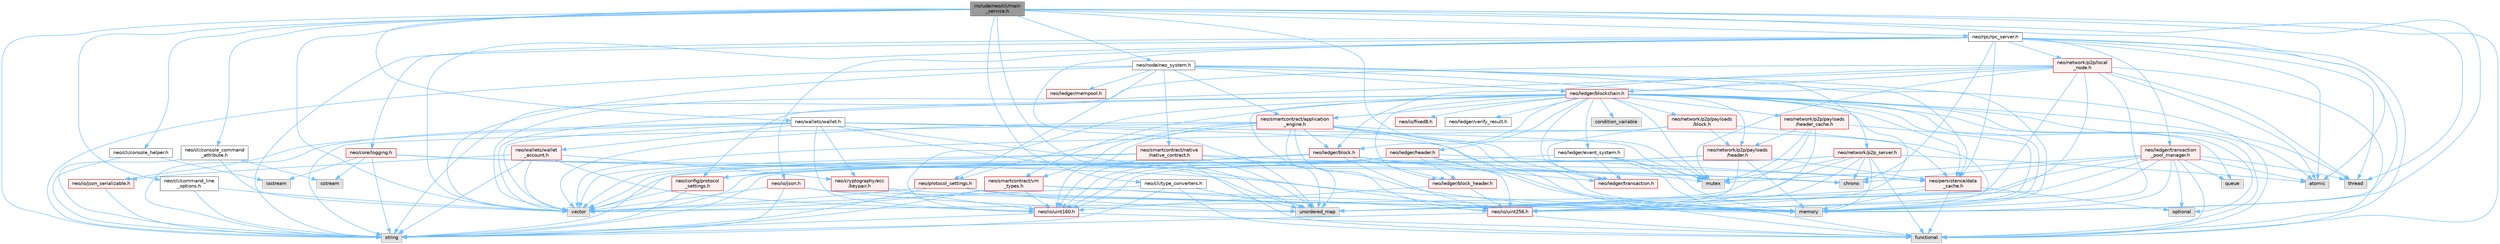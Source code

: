 digraph "include/neo/cli/main_service.h"
{
 // LATEX_PDF_SIZE
  bgcolor="transparent";
  edge [fontname=Helvetica,fontsize=10,labelfontname=Helvetica,labelfontsize=10];
  node [fontname=Helvetica,fontsize=10,shape=box,height=0.2,width=0.4];
  Node1 [id="Node000001",label="include/neo/cli/main\l_service.h",height=0.2,width=0.4,color="gray40", fillcolor="grey60", style="filled", fontcolor="black",tooltip=" "];
  Node1 -> Node2 [id="edge1_Node000001_Node000002",color="steelblue1",style="solid",tooltip=" "];
  Node2 [id="Node000002",label="neo/cli/command_line\l_options.h",height=0.2,width=0.4,color="grey40", fillcolor="white", style="filled",URL="$command__line__options_8h.html",tooltip=" "];
  Node2 -> Node3 [id="edge2_Node000002_Node000003",color="steelblue1",style="solid",tooltip=" "];
  Node3 [id="Node000003",label="string",height=0.2,width=0.4,color="grey60", fillcolor="#E0E0E0", style="filled",tooltip=" "];
  Node2 -> Node4 [id="edge3_Node000002_Node000004",color="steelblue1",style="solid",tooltip=" "];
  Node4 [id="Node000004",label="vector",height=0.2,width=0.4,color="grey60", fillcolor="#E0E0E0", style="filled",tooltip=" "];
  Node1 -> Node5 [id="edge4_Node000001_Node000005",color="steelblue1",style="solid",tooltip=" "];
  Node5 [id="Node000005",label="neo/cli/console_command\l_attribute.h",height=0.2,width=0.4,color="grey40", fillcolor="white", style="filled",URL="$cli_2console__command__attribute_8h.html",tooltip=" "];
  Node5 -> Node6 [id="edge5_Node000005_Node000006",color="steelblue1",style="solid",tooltip=" "];
  Node6 [id="Node000006",label="sstream",height=0.2,width=0.4,color="grey60", fillcolor="#E0E0E0", style="filled",tooltip=" "];
  Node5 -> Node3 [id="edge6_Node000005_Node000003",color="steelblue1",style="solid",tooltip=" "];
  Node5 -> Node4 [id="edge7_Node000005_Node000004",color="steelblue1",style="solid",tooltip=" "];
  Node1 -> Node7 [id="edge8_Node000001_Node000007",color="steelblue1",style="solid",tooltip=" "];
  Node7 [id="Node000007",label="neo/cli/console_helper.h",height=0.2,width=0.4,color="grey40", fillcolor="white", style="filled",URL="$cli_2console__helper_8h.html",tooltip=" "];
  Node7 -> Node8 [id="edge9_Node000007_Node000008",color="steelblue1",style="solid",tooltip=" "];
  Node8 [id="Node000008",label="iostream",height=0.2,width=0.4,color="grey60", fillcolor="#E0E0E0", style="filled",tooltip=" "];
  Node7 -> Node3 [id="edge10_Node000007_Node000003",color="steelblue1",style="solid",tooltip=" "];
  Node1 -> Node9 [id="edge11_Node000001_Node000009",color="steelblue1",style="solid",tooltip=" "];
  Node9 [id="Node000009",label="neo/cli/type_converters.h",height=0.2,width=0.4,color="grey40", fillcolor="white", style="filled",URL="$type__converters_8h.html",tooltip=" "];
  Node9 -> Node10 [id="edge12_Node000009_Node000010",color="steelblue1",style="solid",tooltip=" "];
  Node10 [id="Node000010",label="functional",height=0.2,width=0.4,color="grey60", fillcolor="#E0E0E0", style="filled",tooltip=" "];
  Node9 -> Node3 [id="edge13_Node000009_Node000003",color="steelblue1",style="solid",tooltip=" "];
  Node9 -> Node11 [id="edge14_Node000009_Node000011",color="steelblue1",style="solid",tooltip=" "];
  Node11 [id="Node000011",label="unordered_map",height=0.2,width=0.4,color="grey60", fillcolor="#E0E0E0", style="filled",tooltip=" "];
  Node9 -> Node4 [id="edge15_Node000009_Node000004",color="steelblue1",style="solid",tooltip=" "];
  Node1 -> Node12 [id="edge16_Node000001_Node000012",color="steelblue1",style="solid",tooltip=" "];
  Node12 [id="Node000012",label="neo/node/neo_system.h",height=0.2,width=0.4,color="grey40", fillcolor="white", style="filled",URL="$node_2neo__system_8h.html",tooltip=" "];
  Node12 -> Node13 [id="edge17_Node000012_Node000013",color="steelblue1",style="solid",tooltip=" "];
  Node13 [id="Node000013",label="neo/ledger/blockchain.h",height=0.2,width=0.4,color="red", fillcolor="#FFF0F0", style="filled",URL="$blockchain_8h.html",tooltip=" "];
  Node13 -> Node14 [id="edge18_Node000013_Node000014",color="steelblue1",style="solid",tooltip=" "];
  Node14 [id="Node000014",label="neo/ledger/block.h",height=0.2,width=0.4,color="red", fillcolor="#FFF0F0", style="filled",URL="$ledger_2block_8h.html",tooltip=" "];
  Node14 -> Node22 [id="edge19_Node000014_Node000022",color="steelblue1",style="solid",tooltip=" "];
  Node22 [id="Node000022",label="neo/io/uint160.h",height=0.2,width=0.4,color="red", fillcolor="#FFF0F0", style="filled",URL="$uint160_8h.html",tooltip=" "];
  Node22 -> Node10 [id="edge20_Node000022_Node000010",color="steelblue1",style="solid",tooltip=" "];
  Node22 -> Node3 [id="edge21_Node000022_Node000003",color="steelblue1",style="solid",tooltip=" "];
  Node14 -> Node24 [id="edge22_Node000014_Node000024",color="steelblue1",style="solid",tooltip=" "];
  Node24 [id="Node000024",label="neo/io/uint256.h",height=0.2,width=0.4,color="red", fillcolor="#FFF0F0", style="filled",URL="$uint256_8h.html",tooltip=" "];
  Node24 -> Node10 [id="edge23_Node000024_Node000010",color="steelblue1",style="solid",tooltip=" "];
  Node24 -> Node3 [id="edge24_Node000024_Node000003",color="steelblue1",style="solid",tooltip=" "];
  Node14 -> Node26 [id="edge25_Node000014_Node000026",color="steelblue1",style="solid",tooltip=" "];
  Node26 [id="Node000026",label="neo/ledger/block_header.h",height=0.2,width=0.4,color="red", fillcolor="#FFF0F0", style="filled",URL="$block__header_8h.html",tooltip=" "];
  Node26 -> Node22 [id="edge26_Node000026_Node000022",color="steelblue1",style="solid",tooltip=" "];
  Node26 -> Node24 [id="edge27_Node000026_Node000024",color="steelblue1",style="solid",tooltip=" "];
  Node14 -> Node58 [id="edge28_Node000014_Node000058",color="steelblue1",style="solid",tooltip=" "];
  Node58 [id="Node000058",label="neo/ledger/transaction.h",height=0.2,width=0.4,color="red", fillcolor="#FFF0F0", style="filled",URL="$ledger_2transaction_8h.html",tooltip=" "];
  Node14 -> Node73 [id="edge29_Node000014_Node000073",color="steelblue1",style="solid",tooltip=" "];
  Node73 [id="Node000073",label="chrono",height=0.2,width=0.4,color="grey60", fillcolor="#E0E0E0", style="filled",tooltip=" "];
  Node14 -> Node4 [id="edge30_Node000014_Node000004",color="steelblue1",style="solid",tooltip=" "];
  Node13 -> Node26 [id="edge31_Node000013_Node000026",color="steelblue1",style="solid",tooltip=" "];
  Node13 -> Node74 [id="edge32_Node000013_Node000074",color="steelblue1",style="solid",tooltip=" "];
  Node74 [id="Node000074",label="neo/ledger/event_system.h",height=0.2,width=0.4,color="grey40", fillcolor="white", style="filled",URL="$event__system_8h.html",tooltip=" "];
  Node74 -> Node10 [id="edge33_Node000074_Node000010",color="steelblue1",style="solid",tooltip=" "];
  Node74 -> Node21 [id="edge34_Node000074_Node000021",color="steelblue1",style="solid",tooltip=" "];
  Node21 [id="Node000021",label="memory",height=0.2,width=0.4,color="grey60", fillcolor="#E0E0E0", style="filled",tooltip=" "];
  Node74 -> Node75 [id="edge35_Node000074_Node000075",color="steelblue1",style="solid",tooltip=" "];
  Node75 [id="Node000075",label="mutex",height=0.2,width=0.4,color="grey60", fillcolor="#E0E0E0", style="filled",tooltip=" "];
  Node74 -> Node4 [id="edge36_Node000074_Node000004",color="steelblue1",style="solid",tooltip=" "];
  Node74 -> Node58 [id="edge37_Node000074_Node000058",color="steelblue1",style="solid",tooltip=" "];
  Node13 -> Node76 [id="edge38_Node000013_Node000076",color="steelblue1",style="solid",tooltip=" "];
  Node76 [id="Node000076",label="neo/ledger/header.h",height=0.2,width=0.4,color="red", fillcolor="#FFF0F0", style="filled",URL="$ledger_2header_8h.html",tooltip=" "];
  Node76 -> Node77 [id="edge39_Node000076_Node000077",color="steelblue1",style="solid",tooltip=" "];
  Node77 [id="Node000077",label="neo/config/protocol\l_settings.h",height=0.2,width=0.4,color="red", fillcolor="#FFF0F0", style="filled",URL="$config_2protocol__settings_8h.html",tooltip=" "];
  Node77 -> Node3 [id="edge40_Node000077_Node000003",color="steelblue1",style="solid",tooltip=" "];
  Node77 -> Node4 [id="edge41_Node000077_Node000004",color="steelblue1",style="solid",tooltip=" "];
  Node76 -> Node22 [id="edge42_Node000076_Node000022",color="steelblue1",style="solid",tooltip=" "];
  Node76 -> Node24 [id="edge43_Node000076_Node000024",color="steelblue1",style="solid",tooltip=" "];
  Node76 -> Node26 [id="edge44_Node000076_Node000026",color="steelblue1",style="solid",tooltip=" "];
  Node76 -> Node78 [id="edge45_Node000076_Node000078",color="steelblue1",style="solid",tooltip=" "];
  Node78 [id="Node000078",label="neo/persistence/data\l_cache.h",height=0.2,width=0.4,color="red", fillcolor="#FFF0F0", style="filled",URL="$data__cache_8h.html",tooltip=" "];
  Node78 -> Node10 [id="edge46_Node000078_Node000010",color="steelblue1",style="solid",tooltip=" "];
  Node78 -> Node21 [id="edge47_Node000078_Node000021",color="steelblue1",style="solid",tooltip=" "];
  Node78 -> Node65 [id="edge48_Node000078_Node000065",color="steelblue1",style="solid",tooltip=" "];
  Node65 [id="Node000065",label="optional",height=0.2,width=0.4,color="grey60", fillcolor="#E0E0E0", style="filled",tooltip=" "];
  Node78 -> Node11 [id="edge49_Node000078_Node000011",color="steelblue1",style="solid",tooltip=" "];
  Node76 -> Node21 [id="edge50_Node000076_Node000021",color="steelblue1",style="solid",tooltip=" "];
  Node76 -> Node4 [id="edge51_Node000076_Node000004",color="steelblue1",style="solid",tooltip=" "];
  Node13 -> Node58 [id="edge52_Node000013_Node000058",color="steelblue1",style="solid",tooltip=" "];
  Node13 -> Node89 [id="edge53_Node000013_Node000089",color="steelblue1",style="solid",tooltip=" "];
  Node89 [id="Node000089",label="neo/network/p2p/payloads\l/block.h",height=0.2,width=0.4,color="red", fillcolor="#FFF0F0", style="filled",URL="$network_2p2p_2payloads_2block_8h.html",tooltip=" "];
  Node89 -> Node58 [id="edge54_Node000089_Node000058",color="steelblue1",style="solid",tooltip=" "];
  Node89 -> Node90 [id="edge55_Node000089_Node000090",color="steelblue1",style="solid",tooltip=" "];
  Node90 [id="Node000090",label="neo/network/p2p/payloads\l/header.h",height=0.2,width=0.4,color="red", fillcolor="#FFF0F0", style="filled",URL="$network_2p2p_2payloads_2header_8h.html",tooltip=" "];
  Node90 -> Node77 [id="edge56_Node000090_Node000077",color="steelblue1",style="solid",tooltip=" "];
  Node90 -> Node22 [id="edge57_Node000090_Node000022",color="steelblue1",style="solid",tooltip=" "];
  Node90 -> Node24 [id="edge58_Node000090_Node000024",color="steelblue1",style="solid",tooltip=" "];
  Node90 -> Node78 [id="edge59_Node000090_Node000078",color="steelblue1",style="solid",tooltip=" "];
  Node90 -> Node21 [id="edge60_Node000090_Node000021",color="steelblue1",style="solid",tooltip=" "];
  Node89 -> Node21 [id="edge61_Node000089_Node000021",color="steelblue1",style="solid",tooltip=" "];
  Node89 -> Node4 [id="edge62_Node000089_Node000004",color="steelblue1",style="solid",tooltip=" "];
  Node13 -> Node90 [id="edge63_Node000013_Node000090",color="steelblue1",style="solid",tooltip=" "];
  Node13 -> Node91 [id="edge64_Node000013_Node000091",color="steelblue1",style="solid",tooltip=" "];
  Node91 [id="Node000091",label="neo/network/p2p/payloads\l/header_cache.h",height=0.2,width=0.4,color="red", fillcolor="#FFF0F0", style="filled",URL="$network_2p2p_2payloads_2header__cache_8h.html",tooltip=" "];
  Node91 -> Node24 [id="edge65_Node000091_Node000024",color="steelblue1",style="solid",tooltip=" "];
  Node91 -> Node90 [id="edge66_Node000091_Node000090",color="steelblue1",style="solid",tooltip=" "];
  Node91 -> Node21 [id="edge67_Node000091_Node000021",color="steelblue1",style="solid",tooltip=" "];
  Node91 -> Node75 [id="edge68_Node000091_Node000075",color="steelblue1",style="solid",tooltip=" "];
  Node91 -> Node11 [id="edge69_Node000091_Node000011",color="steelblue1",style="solid",tooltip=" "];
  Node13 -> Node77 [id="edge70_Node000013_Node000077",color="steelblue1",style="solid",tooltip=" "];
  Node13 -> Node28 [id="edge71_Node000013_Node000028",color="steelblue1",style="solid",tooltip=" "];
  Node28 [id="Node000028",label="neo/io/fixed8.h",height=0.2,width=0.4,color="red", fillcolor="#FFF0F0", style="filled",URL="$io_2fixed8_8h.html",tooltip=" "];
  Node13 -> Node22 [id="edge72_Node000013_Node000022",color="steelblue1",style="solid",tooltip=" "];
  Node13 -> Node24 [id="edge73_Node000013_Node000024",color="steelblue1",style="solid",tooltip=" "];
  Node13 -> Node93 [id="edge74_Node000013_Node000093",color="steelblue1",style="solid",tooltip=" "];
  Node93 [id="Node000093",label="neo/ledger/verify_result.h",height=0.2,width=0.4,color="grey40", fillcolor="white", style="filled",URL="$verify__result_8h.html",tooltip=" "];
  Node13 -> Node78 [id="edge75_Node000013_Node000078",color="steelblue1",style="solid",tooltip=" "];
  Node13 -> Node94 [id="edge76_Node000013_Node000094",color="steelblue1",style="solid",tooltip=" "];
  Node94 [id="Node000094",label="neo/smartcontract/application\l_engine.h",height=0.2,width=0.4,color="red", fillcolor="#FFF0F0", style="filled",URL="$application__engine_8h.html",tooltip=" "];
  Node94 -> Node22 [id="edge77_Node000094_Node000022",color="steelblue1",style="solid",tooltip=" "];
  Node94 -> Node24 [id="edge78_Node000094_Node000024",color="steelblue1",style="solid",tooltip=" "];
  Node94 -> Node14 [id="edge79_Node000094_Node000014",color="steelblue1",style="solid",tooltip=" "];
  Node94 -> Node58 [id="edge80_Node000094_Node000058",color="steelblue1",style="solid",tooltip=" "];
  Node94 -> Node78 [id="edge81_Node000094_Node000078",color="steelblue1",style="solid",tooltip=" "];
  Node94 -> Node95 [id="edge82_Node000094_Node000095",color="steelblue1",style="solid",tooltip=" "];
  Node95 [id="Node000095",label="neo/protocol_settings.h",height=0.2,width=0.4,color="red", fillcolor="#FFF0F0", style="filled",URL="$protocol__settings_8h.html",tooltip=" "];
  Node95 -> Node21 [id="edge83_Node000095_Node000021",color="steelblue1",style="solid",tooltip=" "];
  Node95 -> Node3 [id="edge84_Node000095_Node000003",color="steelblue1",style="solid",tooltip=" "];
  Node95 -> Node11 [id="edge85_Node000095_Node000011",color="steelblue1",style="solid",tooltip=" "];
  Node95 -> Node4 [id="edge86_Node000095_Node000004",color="steelblue1",style="solid",tooltip=" "];
  Node94 -> Node115 [id="edge87_Node000094_Node000115",color="steelblue1",style="solid",tooltip=" "];
  Node115 [id="Node000115",label="neo/smartcontract/vm\l_types.h",height=0.2,width=0.4,color="red", fillcolor="#FFF0F0", style="filled",URL="$vm__types_8h.html",tooltip=" "];
  Node115 -> Node22 [id="edge88_Node000115_Node000022",color="steelblue1",style="solid",tooltip=" "];
  Node115 -> Node24 [id="edge89_Node000115_Node000024",color="steelblue1",style="solid",tooltip=" "];
  Node115 -> Node21 [id="edge90_Node000115_Node000021",color="steelblue1",style="solid",tooltip=" "];
  Node115 -> Node3 [id="edge91_Node000115_Node000003",color="steelblue1",style="solid",tooltip=" "];
  Node115 -> Node4 [id="edge92_Node000115_Node000004",color="steelblue1",style="solid",tooltip=" "];
  Node94 -> Node10 [id="edge93_Node000094_Node000010",color="steelblue1",style="solid",tooltip=" "];
  Node94 -> Node21 [id="edge94_Node000094_Node000021",color="steelblue1",style="solid",tooltip=" "];
  Node94 -> Node3 [id="edge95_Node000094_Node000003",color="steelblue1",style="solid",tooltip=" "];
  Node94 -> Node11 [id="edge96_Node000094_Node000011",color="steelblue1",style="solid",tooltip=" "];
  Node94 -> Node4 [id="edge97_Node000094_Node000004",color="steelblue1",style="solid",tooltip=" "];
  Node13 -> Node115 [id="edge98_Node000013_Node000115",color="steelblue1",style="solid",tooltip=" "];
  Node13 -> Node116 [id="edge99_Node000013_Node000116",color="steelblue1",style="solid",tooltip=" "];
  Node116 [id="Node000116",label="atomic",height=0.2,width=0.4,color="grey60", fillcolor="#E0E0E0", style="filled",tooltip=" "];
  Node13 -> Node117 [id="edge100_Node000013_Node000117",color="steelblue1",style="solid",tooltip=" "];
  Node117 [id="Node000117",label="condition_variable",height=0.2,width=0.4,color="grey60", fillcolor="#E0E0E0", style="filled",tooltip=" "];
  Node13 -> Node10 [id="edge101_Node000013_Node000010",color="steelblue1",style="solid",tooltip=" "];
  Node13 -> Node21 [id="edge102_Node000013_Node000021",color="steelblue1",style="solid",tooltip=" "];
  Node13 -> Node75 [id="edge103_Node000013_Node000075",color="steelblue1",style="solid",tooltip=" "];
  Node13 -> Node65 [id="edge104_Node000013_Node000065",color="steelblue1",style="solid",tooltip=" "];
  Node13 -> Node118 [id="edge105_Node000013_Node000118",color="steelblue1",style="solid",tooltip=" "];
  Node118 [id="Node000118",label="queue",height=0.2,width=0.4,color="grey60", fillcolor="#E0E0E0", style="filled",tooltip=" "];
  Node13 -> Node119 [id="edge106_Node000013_Node000119",color="steelblue1",style="solid",tooltip=" "];
  Node119 [id="Node000119",label="thread",height=0.2,width=0.4,color="grey60", fillcolor="#E0E0E0", style="filled",tooltip=" "];
  Node13 -> Node11 [id="edge107_Node000013_Node000011",color="steelblue1",style="solid",tooltip=" "];
  Node13 -> Node4 [id="edge108_Node000013_Node000004",color="steelblue1",style="solid",tooltip=" "];
  Node12 -> Node120 [id="edge109_Node000012_Node000120",color="steelblue1",style="solid",tooltip=" "];
  Node120 [id="Node000120",label="neo/ledger/mempool.h",height=0.2,width=0.4,color="red", fillcolor="#FFF0F0", style="filled",URL="$mempool_8h.html",tooltip=" "];
  Node12 -> Node124 [id="edge110_Node000012_Node000124",color="steelblue1",style="solid",tooltip=" "];
  Node124 [id="Node000124",label="neo/network/p2p_server.h",height=0.2,width=0.4,color="red", fillcolor="#FFF0F0", style="filled",URL="$p2p__server_8h.html",tooltip=" "];
  Node124 -> Node24 [id="edge111_Node000124_Node000024",color="steelblue1",style="solid",tooltip=" "];
  Node124 -> Node116 [id="edge112_Node000124_Node000116",color="steelblue1",style="solid",tooltip=" "];
  Node124 -> Node73 [id="edge113_Node000124_Node000073",color="steelblue1",style="solid",tooltip=" "];
  Node124 -> Node10 [id="edge114_Node000124_Node000010",color="steelblue1",style="solid",tooltip=" "];
  Node124 -> Node21 [id="edge115_Node000124_Node000021",color="steelblue1",style="solid",tooltip=" "];
  Node124 -> Node75 [id="edge116_Node000124_Node000075",color="steelblue1",style="solid",tooltip=" "];
  Node124 -> Node3 [id="edge117_Node000124_Node000003",color="steelblue1",style="solid",tooltip=" "];
  Node124 -> Node11 [id="edge118_Node000124_Node000011",color="steelblue1",style="solid",tooltip=" "];
  Node124 -> Node4 [id="edge119_Node000124_Node000004",color="steelblue1",style="solid",tooltip=" "];
  Node12 -> Node78 [id="edge120_Node000012_Node000078",color="steelblue1",style="solid",tooltip=" "];
  Node12 -> Node95 [id="edge121_Node000012_Node000095",color="steelblue1",style="solid",tooltip=" "];
  Node12 -> Node94 [id="edge122_Node000012_Node000094",color="steelblue1",style="solid",tooltip=" "];
  Node12 -> Node143 [id="edge123_Node000012_Node000143",color="steelblue1",style="solid",tooltip=" "];
  Node143 [id="Node000143",label="neo/smartcontract/native\l/native_contract.h",height=0.2,width=0.4,color="red", fillcolor="#FFF0F0", style="filled",URL="$native_2native__contract_8h.html",tooltip=" "];
  Node143 -> Node22 [id="edge124_Node000143_Node000022",color="steelblue1",style="solid",tooltip=" "];
  Node143 -> Node78 [id="edge125_Node000143_Node000078",color="steelblue1",style="solid",tooltip=" "];
  Node143 -> Node10 [id="edge126_Node000143_Node000010",color="steelblue1",style="solid",tooltip=" "];
  Node143 -> Node21 [id="edge127_Node000143_Node000021",color="steelblue1",style="solid",tooltip=" "];
  Node143 -> Node3 [id="edge128_Node000143_Node000003",color="steelblue1",style="solid",tooltip=" "];
  Node143 -> Node11 [id="edge129_Node000143_Node000011",color="steelblue1",style="solid",tooltip=" "];
  Node143 -> Node4 [id="edge130_Node000143_Node000004",color="steelblue1",style="solid",tooltip=" "];
  Node12 -> Node10 [id="edge131_Node000012_Node000010",color="steelblue1",style="solid",tooltip=" "];
  Node12 -> Node21 [id="edge132_Node000012_Node000021",color="steelblue1",style="solid",tooltip=" "];
  Node12 -> Node3 [id="edge133_Node000012_Node000003",color="steelblue1",style="solid",tooltip=" "];
  Node12 -> Node4 [id="edge134_Node000012_Node000004",color="steelblue1",style="solid",tooltip=" "];
  Node1 -> Node144 [id="edge135_Node000001_Node000144",color="steelblue1",style="solid",tooltip=" "];
  Node144 [id="Node000144",label="neo/rpc/rpc_server.h",height=0.2,width=0.4,color="grey40", fillcolor="white", style="filled",URL="$rpc__server_8h.html",tooltip=" "];
  Node144 -> Node145 [id="edge136_Node000144_Node000145",color="steelblue1",style="solid",tooltip=" "];
  Node145 [id="Node000145",label="neo/core/logging.h",height=0.2,width=0.4,color="red", fillcolor="#FFF0F0", style="filled",URL="$core_2logging_8h.html",tooltip=" "];
  Node145 -> Node73 [id="edge137_Node000145_Node000073",color="steelblue1",style="solid",tooltip=" "];
  Node145 -> Node21 [id="edge138_Node000145_Node000021",color="steelblue1",style="solid",tooltip=" "];
  Node145 -> Node6 [id="edge139_Node000145_Node000006",color="steelblue1",style="solid",tooltip=" "];
  Node145 -> Node3 [id="edge140_Node000145_Node000003",color="steelblue1",style="solid",tooltip=" "];
  Node145 -> Node8 [id="edge141_Node000145_Node000008",color="steelblue1",style="solid",tooltip=" "];
  Node145 -> Node75 [id="edge142_Node000145_Node000075",color="steelblue1",style="solid",tooltip=" "];
  Node144 -> Node146 [id="edge143_Node000144_Node000146",color="steelblue1",style="solid",tooltip=" "];
  Node146 [id="Node000146",label="neo/io/json.h",height=0.2,width=0.4,color="red", fillcolor="#FFF0F0", style="filled",URL="$io_2json_8h.html",tooltip=" "];
  Node146 -> Node21 [id="edge144_Node000146_Node000021",color="steelblue1",style="solid",tooltip=" "];
  Node146 -> Node3 [id="edge145_Node000146_Node000003",color="steelblue1",style="solid",tooltip=" "];
  Node146 -> Node11 [id="edge146_Node000146_Node000011",color="steelblue1",style="solid",tooltip=" "];
  Node146 -> Node4 [id="edge147_Node000146_Node000004",color="steelblue1",style="solid",tooltip=" "];
  Node144 -> Node147 [id="edge148_Node000144_Node000147",color="steelblue1",style="solid",tooltip=" "];
  Node147 [id="Node000147",label="neo/ledger/transaction\l_pool_manager.h",height=0.2,width=0.4,color="red", fillcolor="#FFF0F0", style="filled",URL="$transaction__pool__manager_8h.html",tooltip=" "];
  Node147 -> Node24 [id="edge149_Node000147_Node000024",color="steelblue1",style="solid",tooltip=" "];
  Node147 -> Node116 [id="edge150_Node000147_Node000116",color="steelblue1",style="solid",tooltip=" "];
  Node147 -> Node73 [id="edge151_Node000147_Node000073",color="steelblue1",style="solid",tooltip=" "];
  Node147 -> Node10 [id="edge152_Node000147_Node000010",color="steelblue1",style="solid",tooltip=" "];
  Node147 -> Node21 [id="edge153_Node000147_Node000021",color="steelblue1",style="solid",tooltip=" "];
  Node147 -> Node75 [id="edge154_Node000147_Node000075",color="steelblue1",style="solid",tooltip=" "];
  Node147 -> Node65 [id="edge155_Node000147_Node000065",color="steelblue1",style="solid",tooltip=" "];
  Node147 -> Node118 [id="edge156_Node000147_Node000118",color="steelblue1",style="solid",tooltip=" "];
  Node147 -> Node119 [id="edge157_Node000147_Node000119",color="steelblue1",style="solid",tooltip=" "];
  Node147 -> Node11 [id="edge158_Node000147_Node000011",color="steelblue1",style="solid",tooltip=" "];
  Node147 -> Node4 [id="edge159_Node000147_Node000004",color="steelblue1",style="solid",tooltip=" "];
  Node144 -> Node148 [id="edge160_Node000144_Node000148",color="steelblue1",style="solid",tooltip=" "];
  Node148 [id="Node000148",label="neo/network/p2p/local\l_node.h",height=0.2,width=0.4,color="red", fillcolor="#FFF0F0", style="filled",URL="$local__node_8h.html",tooltip=" "];
  Node148 -> Node24 [id="edge161_Node000148_Node000024",color="steelblue1",style="solid",tooltip=" "];
  Node148 -> Node14 [id="edge162_Node000148_Node000014",color="steelblue1",style="solid",tooltip=" "];
  Node148 -> Node13 [id="edge163_Node000148_Node000013",color="steelblue1",style="solid",tooltip=" "];
  Node148 -> Node116 [id="edge164_Node000148_Node000116",color="steelblue1",style="solid",tooltip=" "];
  Node148 -> Node10 [id="edge165_Node000148_Node000010",color="steelblue1",style="solid",tooltip=" "];
  Node148 -> Node21 [id="edge166_Node000148_Node000021",color="steelblue1",style="solid",tooltip=" "];
  Node148 -> Node75 [id="edge167_Node000148_Node000075",color="steelblue1",style="solid",tooltip=" "];
  Node148 -> Node3 [id="edge168_Node000148_Node000003",color="steelblue1",style="solid",tooltip=" "];
  Node148 -> Node119 [id="edge169_Node000148_Node000119",color="steelblue1",style="solid",tooltip=" "];
  Node148 -> Node11 [id="edge170_Node000148_Node000011",color="steelblue1",style="solid",tooltip=" "];
  Node148 -> Node4 [id="edge171_Node000148_Node000004",color="steelblue1",style="solid",tooltip=" "];
  Node144 -> Node78 [id="edge172_Node000144_Node000078",color="steelblue1",style="solid",tooltip=" "];
  Node144 -> Node116 [id="edge173_Node000144_Node000116",color="steelblue1",style="solid",tooltip=" "];
  Node144 -> Node73 [id="edge174_Node000144_Node000073",color="steelblue1",style="solid",tooltip=" "];
  Node144 -> Node10 [id="edge175_Node000144_Node000010",color="steelblue1",style="solid",tooltip=" "];
  Node144 -> Node21 [id="edge176_Node000144_Node000021",color="steelblue1",style="solid",tooltip=" "];
  Node144 -> Node3 [id="edge177_Node000144_Node000003",color="steelblue1",style="solid",tooltip=" "];
  Node144 -> Node119 [id="edge178_Node000144_Node000119",color="steelblue1",style="solid",tooltip=" "];
  Node144 -> Node11 [id="edge179_Node000144_Node000011",color="steelblue1",style="solid",tooltip=" "];
  Node144 -> Node4 [id="edge180_Node000144_Node000004",color="steelblue1",style="solid",tooltip=" "];
  Node1 -> Node177 [id="edge181_Node000001_Node000177",color="steelblue1",style="solid",tooltip=" "];
  Node177 [id="Node000177",label="neo/wallets/wallet.h",height=0.2,width=0.4,color="grey40", fillcolor="white", style="filled",URL="$wallet_8h.html",tooltip=" "];
  Node177 -> Node178 [id="edge182_Node000177_Node000178",color="steelblue1",style="solid",tooltip=" "];
  Node178 [id="Node000178",label="neo/cryptography/ecc\l/keypair.h",height=0.2,width=0.4,color="red", fillcolor="#FFF0F0", style="filled",URL="$keypair_8h.html",tooltip=" "];
  Node178 -> Node22 [id="edge183_Node000178_Node000022",color="steelblue1",style="solid",tooltip=" "];
  Node178 -> Node21 [id="edge184_Node000178_Node000021",color="steelblue1",style="solid",tooltip=" "];
  Node177 -> Node179 [id="edge185_Node000177_Node000179",color="steelblue1",style="solid",tooltip=" "];
  Node179 [id="Node000179",label="neo/io/json_serializable.h",height=0.2,width=0.4,color="red", fillcolor="#FFF0F0", style="filled",URL="$json__serializable_8h.html",tooltip=" "];
  Node179 -> Node3 [id="edge186_Node000179_Node000003",color="steelblue1",style="solid",tooltip=" "];
  Node177 -> Node22 [id="edge187_Node000177_Node000022",color="steelblue1",style="solid",tooltip=" "];
  Node177 -> Node24 [id="edge188_Node000177_Node000024",color="steelblue1",style="solid",tooltip=" "];
  Node177 -> Node180 [id="edge189_Node000177_Node000180",color="steelblue1",style="solid",tooltip=" "];
  Node180 [id="Node000180",label="neo/wallets/wallet\l_account.h",height=0.2,width=0.4,color="red", fillcolor="#FFF0F0", style="filled",URL="$wallet__account_8h.html",tooltip=" "];
  Node180 -> Node178 [id="edge190_Node000180_Node000178",color="steelblue1",style="solid",tooltip=" "];
  Node180 -> Node179 [id="edge191_Node000180_Node000179",color="steelblue1",style="solid",tooltip=" "];
  Node180 -> Node22 [id="edge192_Node000180_Node000022",color="steelblue1",style="solid",tooltip=" "];
  Node180 -> Node3 [id="edge193_Node000180_Node000003",color="steelblue1",style="solid",tooltip=" "];
  Node180 -> Node4 [id="edge194_Node000180_Node000004",color="steelblue1",style="solid",tooltip=" "];
  Node177 -> Node21 [id="edge195_Node000177_Node000021",color="steelblue1",style="solid",tooltip=" "];
  Node177 -> Node75 [id="edge196_Node000177_Node000075",color="steelblue1",style="solid",tooltip=" "];
  Node177 -> Node3 [id="edge197_Node000177_Node000003",color="steelblue1",style="solid",tooltip=" "];
  Node177 -> Node11 [id="edge198_Node000177_Node000011",color="steelblue1",style="solid",tooltip=" "];
  Node177 -> Node4 [id="edge199_Node000177_Node000004",color="steelblue1",style="solid",tooltip=" "];
  Node1 -> Node116 [id="edge200_Node000001_Node000116",color="steelblue1",style="solid",tooltip=" "];
  Node1 -> Node10 [id="edge201_Node000001_Node000010",color="steelblue1",style="solid",tooltip=" "];
  Node1 -> Node21 [id="edge202_Node000001_Node000021",color="steelblue1",style="solid",tooltip=" "];
  Node1 -> Node75 [id="edge203_Node000001_Node000075",color="steelblue1",style="solid",tooltip=" "];
  Node1 -> Node3 [id="edge204_Node000001_Node000003",color="steelblue1",style="solid",tooltip=" "];
  Node1 -> Node119 [id="edge205_Node000001_Node000119",color="steelblue1",style="solid",tooltip=" "];
  Node1 -> Node11 [id="edge206_Node000001_Node000011",color="steelblue1",style="solid",tooltip=" "];
  Node1 -> Node4 [id="edge207_Node000001_Node000004",color="steelblue1",style="solid",tooltip=" "];
}
